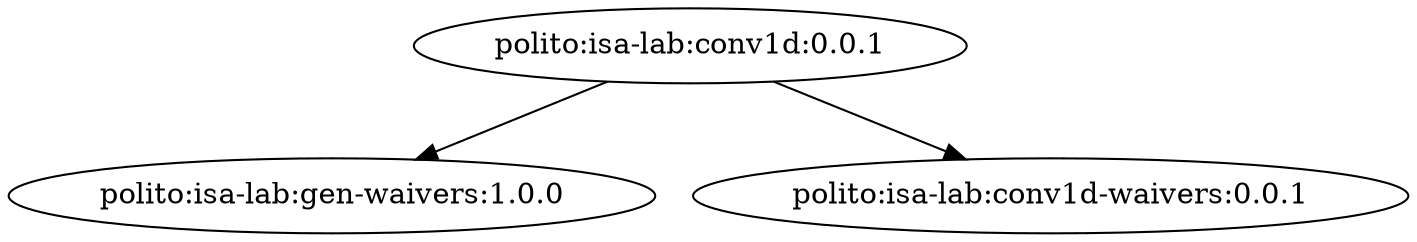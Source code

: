digraph dependencies {
"polito:isa-lab:conv1d:0.0.1"->"polito:isa-lab:gen-waivers:1.0.0"
"polito:isa-lab:conv1d:0.0.1"->"polito:isa-lab:conv1d-waivers:0.0.1"
}
